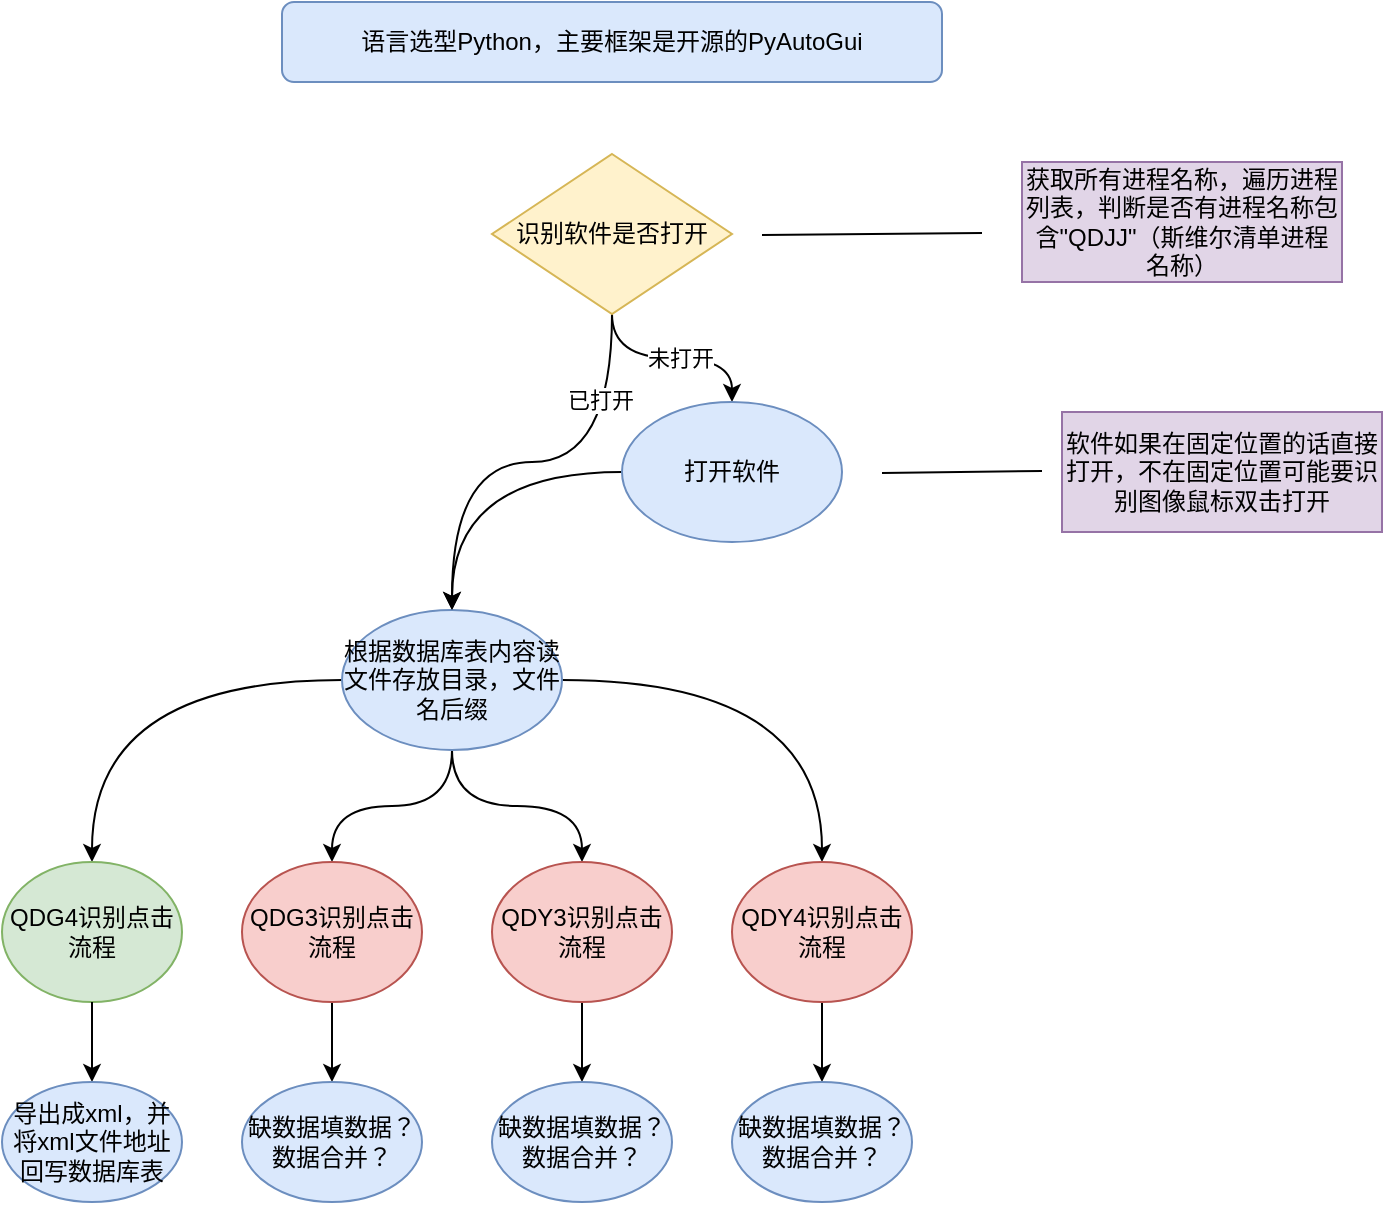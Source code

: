 <mxfile version="22.0.8" type="github">
  <diagram name="第 1 页" id="XcguhHvhLcfJdZDpbNF1">
    <mxGraphModel dx="2289" dy="759" grid="1" gridSize="10" guides="1" tooltips="1" connect="1" arrows="1" fold="1" page="1" pageScale="1" pageWidth="1169" pageHeight="827" math="0" shadow="0">
      <root>
        <mxCell id="0" />
        <mxCell id="1" parent="0" />
        <mxCell id="VwuTi81mU0uZaIsVO0Tc-4" value="" style="rounded=1;whiteSpace=wrap;html=1;fillColor=#dae8fc;strokeColor=#6c8ebf;" vertex="1" parent="1">
          <mxGeometry x="90" y="110" width="330" height="40" as="geometry" />
        </mxCell>
        <mxCell id="VwuTi81mU0uZaIsVO0Tc-5" value="语言选型Python，主要框架是开源的PyAutoGui" style="text;html=1;strokeColor=none;fillColor=none;align=center;verticalAlign=middle;whiteSpace=wrap;rounded=0;" vertex="1" parent="1">
          <mxGeometry x="100" y="125" width="310" height="10" as="geometry" />
        </mxCell>
        <mxCell id="VwuTi81mU0uZaIsVO0Tc-8" value="" style="endArrow=none;html=1;rounded=0;" edge="1" parent="1">
          <mxGeometry width="50" height="50" relative="1" as="geometry">
            <mxPoint x="330" y="226.5" as="sourcePoint" />
            <mxPoint x="440" y="225.5" as="targetPoint" />
          </mxGeometry>
        </mxCell>
        <mxCell id="VwuTi81mU0uZaIsVO0Tc-9" value="获取所有进程名称，遍历进程列表，判断是否有进程名称包含&quot;QDJJ&quot;（斯维尔清单进程名称）" style="rounded=0;whiteSpace=wrap;html=1;fillColor=#e1d5e7;strokeColor=#9673a6;" vertex="1" parent="1">
          <mxGeometry x="460" y="190" width="160" height="60" as="geometry" />
        </mxCell>
        <mxCell id="VwuTi81mU0uZaIsVO0Tc-24" style="edgeStyle=orthogonalEdgeStyle;orthogonalLoop=1;jettySize=auto;html=1;exitX=0.5;exitY=1;exitDx=0;exitDy=0;entryX=0.5;entryY=0;entryDx=0;entryDy=0;curved=1;" edge="1" parent="1" source="VwuTi81mU0uZaIsVO0Tc-10" target="VwuTi81mU0uZaIsVO0Tc-17">
          <mxGeometry relative="1" as="geometry" />
        </mxCell>
        <mxCell id="VwuTi81mU0uZaIsVO0Tc-27" value="已打开" style="edgeLabel;html=1;align=center;verticalAlign=middle;resizable=0;points=[];" vertex="1" connectable="0" parent="VwuTi81mU0uZaIsVO0Tc-24">
          <mxGeometry x="-0.623" y="-6" relative="1" as="geometry">
            <mxPoint as="offset" />
          </mxGeometry>
        </mxCell>
        <mxCell id="VwuTi81mU0uZaIsVO0Tc-25" style="edgeStyle=orthogonalEdgeStyle;orthogonalLoop=1;jettySize=auto;html=1;entryX=0.5;entryY=0;entryDx=0;entryDy=0;curved=1;" edge="1" parent="1" source="VwuTi81mU0uZaIsVO0Tc-10" target="VwuTi81mU0uZaIsVO0Tc-18">
          <mxGeometry relative="1" as="geometry" />
        </mxCell>
        <mxCell id="VwuTi81mU0uZaIsVO0Tc-28" value="未打开" style="edgeLabel;html=1;align=center;verticalAlign=middle;resizable=0;points=[];" vertex="1" connectable="0" parent="VwuTi81mU0uZaIsVO0Tc-25">
          <mxGeometry x="0.077" relative="1" as="geometry">
            <mxPoint as="offset" />
          </mxGeometry>
        </mxCell>
        <mxCell id="VwuTi81mU0uZaIsVO0Tc-10" value="识别软件是否打开" style="rhombus;whiteSpace=wrap;html=1;fillColor=#fff2cc;strokeColor=#d6b656;" vertex="1" parent="1">
          <mxGeometry x="195" y="186" width="120" height="80" as="geometry" />
        </mxCell>
        <mxCell id="VwuTi81mU0uZaIsVO0Tc-35" style="edgeStyle=orthogonalEdgeStyle;orthogonalLoop=1;jettySize=auto;html=1;entryX=0.5;entryY=0;entryDx=0;entryDy=0;curved=1;" edge="1" parent="1" source="VwuTi81mU0uZaIsVO0Tc-17" target="VwuTi81mU0uZaIsVO0Tc-30">
          <mxGeometry relative="1" as="geometry" />
        </mxCell>
        <mxCell id="VwuTi81mU0uZaIsVO0Tc-36" style="edgeStyle=orthogonalEdgeStyle;orthogonalLoop=1;jettySize=auto;html=1;entryX=0.5;entryY=0;entryDx=0;entryDy=0;curved=1;" edge="1" parent="1" source="VwuTi81mU0uZaIsVO0Tc-17" target="VwuTi81mU0uZaIsVO0Tc-31">
          <mxGeometry relative="1" as="geometry" />
        </mxCell>
        <mxCell id="VwuTi81mU0uZaIsVO0Tc-37" style="edgeStyle=orthogonalEdgeStyle;orthogonalLoop=1;jettySize=auto;html=1;entryX=0.5;entryY=0;entryDx=0;entryDy=0;curved=1;" edge="1" parent="1" source="VwuTi81mU0uZaIsVO0Tc-17" target="VwuTi81mU0uZaIsVO0Tc-33">
          <mxGeometry relative="1" as="geometry" />
        </mxCell>
        <mxCell id="VwuTi81mU0uZaIsVO0Tc-38" style="edgeStyle=orthogonalEdgeStyle;orthogonalLoop=1;jettySize=auto;html=1;entryX=0.5;entryY=0;entryDx=0;entryDy=0;curved=1;" edge="1" parent="1" source="VwuTi81mU0uZaIsVO0Tc-17" target="VwuTi81mU0uZaIsVO0Tc-34">
          <mxGeometry relative="1" as="geometry" />
        </mxCell>
        <mxCell id="VwuTi81mU0uZaIsVO0Tc-17" value="根据数据库表内容读文件存放目录，文件名后缀" style="ellipse;whiteSpace=wrap;html=1;fillColor=#dae8fc;strokeColor=#6c8ebf;" vertex="1" parent="1">
          <mxGeometry x="120" y="414" width="110" height="70" as="geometry" />
        </mxCell>
        <mxCell id="VwuTi81mU0uZaIsVO0Tc-26" style="edgeStyle=orthogonalEdgeStyle;orthogonalLoop=1;jettySize=auto;html=1;entryX=0.5;entryY=0;entryDx=0;entryDy=0;curved=1;" edge="1" parent="1" source="VwuTi81mU0uZaIsVO0Tc-18" target="VwuTi81mU0uZaIsVO0Tc-17">
          <mxGeometry relative="1" as="geometry" />
        </mxCell>
        <mxCell id="VwuTi81mU0uZaIsVO0Tc-18" value="打开软件" style="ellipse;whiteSpace=wrap;html=1;fillColor=#dae8fc;strokeColor=#6c8ebf;" vertex="1" parent="1">
          <mxGeometry x="260" y="310" width="110" height="70" as="geometry" />
        </mxCell>
        <mxCell id="VwuTi81mU0uZaIsVO0Tc-19" value="软件如果在固定位置的话直接打开，不在固定位置可能要识别图像鼠标双击打开" style="rounded=0;whiteSpace=wrap;html=1;fillColor=#e1d5e7;strokeColor=#9673a6;" vertex="1" parent="1">
          <mxGeometry x="480" y="315" width="160" height="60" as="geometry" />
        </mxCell>
        <mxCell id="VwuTi81mU0uZaIsVO0Tc-20" value="" style="endArrow=none;html=1;rounded=0;" edge="1" parent="1">
          <mxGeometry width="50" height="50" relative="1" as="geometry">
            <mxPoint x="390" y="345.5" as="sourcePoint" />
            <mxPoint x="470" y="344.5" as="targetPoint" />
          </mxGeometry>
        </mxCell>
        <mxCell id="VwuTi81mU0uZaIsVO0Tc-30" value="QDG4识别点击流程" style="ellipse;whiteSpace=wrap;html=1;fillColor=#d5e8d4;strokeColor=#82b366;" vertex="1" parent="1">
          <mxGeometry x="-50" y="540" width="90" height="70" as="geometry" />
        </mxCell>
        <mxCell id="VwuTi81mU0uZaIsVO0Tc-42" style="edgeStyle=orthogonalEdgeStyle;rounded=0;orthogonalLoop=1;jettySize=auto;html=1;entryX=0.5;entryY=0;entryDx=0;entryDy=0;" edge="1" parent="1" source="VwuTi81mU0uZaIsVO0Tc-31" target="VwuTi81mU0uZaIsVO0Tc-44">
          <mxGeometry relative="1" as="geometry">
            <mxPoint x="115" y="640" as="targetPoint" />
          </mxGeometry>
        </mxCell>
        <mxCell id="VwuTi81mU0uZaIsVO0Tc-31" value="QDG3识别点击流程" style="ellipse;whiteSpace=wrap;html=1;fillColor=#f8cecc;strokeColor=#b85450;" vertex="1" parent="1">
          <mxGeometry x="70" y="540" width="90" height="70" as="geometry" />
        </mxCell>
        <mxCell id="VwuTi81mU0uZaIsVO0Tc-46" style="edgeStyle=orthogonalEdgeStyle;rounded=0;orthogonalLoop=1;jettySize=auto;html=1;entryX=0.5;entryY=0;entryDx=0;entryDy=0;" edge="1" parent="1" source="VwuTi81mU0uZaIsVO0Tc-33" target="VwuTi81mU0uZaIsVO0Tc-45">
          <mxGeometry relative="1" as="geometry" />
        </mxCell>
        <mxCell id="VwuTi81mU0uZaIsVO0Tc-33" value="QDY3识别点击流程" style="ellipse;whiteSpace=wrap;html=1;fillColor=#f8cecc;strokeColor=#b85450;" vertex="1" parent="1">
          <mxGeometry x="195" y="540" width="90" height="70" as="geometry" />
        </mxCell>
        <mxCell id="VwuTi81mU0uZaIsVO0Tc-48" style="edgeStyle=orthogonalEdgeStyle;rounded=0;orthogonalLoop=1;jettySize=auto;html=1;entryX=0.5;entryY=0;entryDx=0;entryDy=0;" edge="1" parent="1" source="VwuTi81mU0uZaIsVO0Tc-34" target="VwuTi81mU0uZaIsVO0Tc-47">
          <mxGeometry relative="1" as="geometry" />
        </mxCell>
        <mxCell id="VwuTi81mU0uZaIsVO0Tc-34" value="QDY4识别点击流程" style="ellipse;whiteSpace=wrap;html=1;fillColor=#f8cecc;strokeColor=#b85450;" vertex="1" parent="1">
          <mxGeometry x="315" y="540" width="90" height="70" as="geometry" />
        </mxCell>
        <mxCell id="VwuTi81mU0uZaIsVO0Tc-39" value="" style="endArrow=classic;html=1;rounded=0;exitX=0.5;exitY=1;exitDx=0;exitDy=0;entryX=0.5;entryY=0;entryDx=0;entryDy=0;" edge="1" parent="1" source="VwuTi81mU0uZaIsVO0Tc-30" target="VwuTi81mU0uZaIsVO0Tc-43">
          <mxGeometry width="50" height="50" relative="1" as="geometry">
            <mxPoint x="20" y="720" as="sourcePoint" />
            <mxPoint x="-5" y="650" as="targetPoint" />
          </mxGeometry>
        </mxCell>
        <mxCell id="VwuTi81mU0uZaIsVO0Tc-43" value="导出成xml，并将xml文件地址回写数据库表" style="ellipse;whiteSpace=wrap;html=1;fillColor=#dae8fc;strokeColor=#6c8ebf;" vertex="1" parent="1">
          <mxGeometry x="-50" y="650" width="90" height="60" as="geometry" />
        </mxCell>
        <mxCell id="VwuTi81mU0uZaIsVO0Tc-44" value="缺数据填数据？数据合并？" style="ellipse;whiteSpace=wrap;html=1;fillColor=#dae8fc;strokeColor=#6c8ebf;" vertex="1" parent="1">
          <mxGeometry x="70" y="650" width="90" height="60" as="geometry" />
        </mxCell>
        <mxCell id="VwuTi81mU0uZaIsVO0Tc-45" value="缺数据填数据？数据合并？" style="ellipse;whiteSpace=wrap;html=1;fillColor=#dae8fc;strokeColor=#6c8ebf;" vertex="1" parent="1">
          <mxGeometry x="195" y="650" width="90" height="60" as="geometry" />
        </mxCell>
        <mxCell id="VwuTi81mU0uZaIsVO0Tc-47" value="缺数据填数据？数据合并？" style="ellipse;whiteSpace=wrap;html=1;fillColor=#dae8fc;strokeColor=#6c8ebf;" vertex="1" parent="1">
          <mxGeometry x="315" y="650" width="90" height="60" as="geometry" />
        </mxCell>
      </root>
    </mxGraphModel>
  </diagram>
</mxfile>
